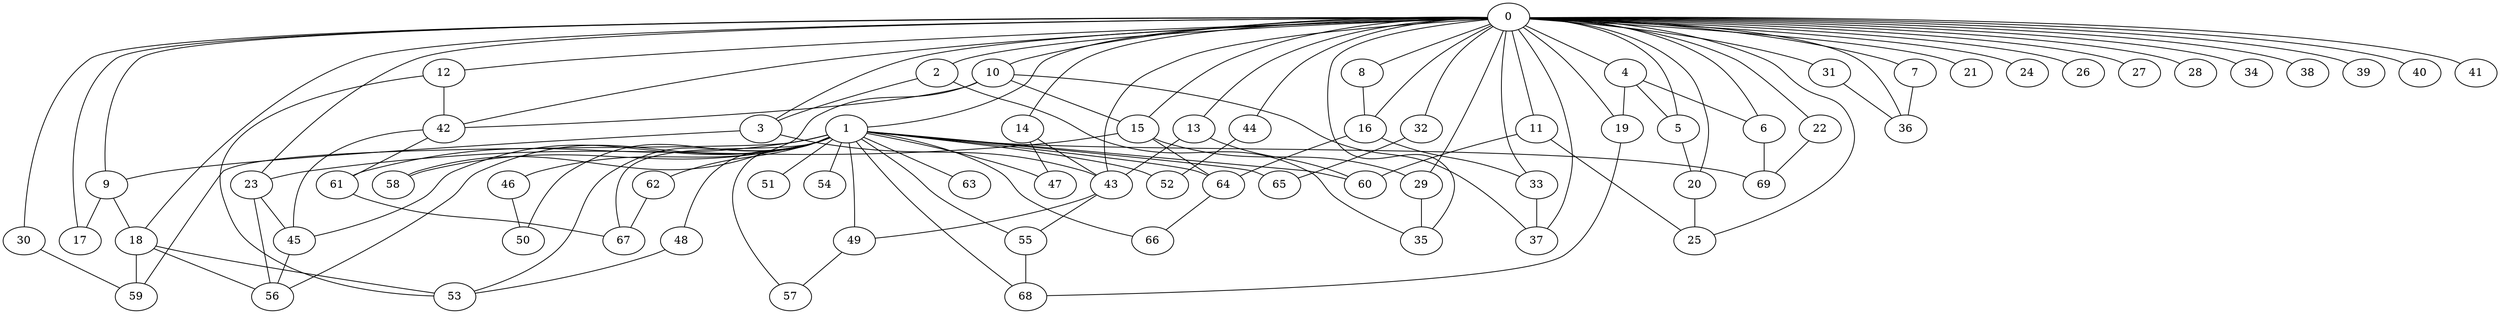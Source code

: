 
graph graphname {
    0 -- 1
0 -- 2
0 -- 3
0 -- 4
0 -- 5
0 -- 6
0 -- 7
0 -- 8
0 -- 9
0 -- 10
0 -- 11
0 -- 12
0 -- 13
0 -- 14
0 -- 15
0 -- 16
0 -- 17
0 -- 18
0 -- 19
0 -- 20
0 -- 21
0 -- 22
0 -- 23
0 -- 24
0 -- 25
0 -- 26
0 -- 27
0 -- 28
0 -- 29
0 -- 30
0 -- 31
0 -- 32
0 -- 33
0 -- 34
0 -- 35
0 -- 36
0 -- 37
0 -- 38
0 -- 39
0 -- 40
0 -- 41
0 -- 42
0 -- 43
0 -- 44
1 -- 45
1 -- 46
1 -- 47
1 -- 48
1 -- 49
1 -- 50
1 -- 51
1 -- 52
1 -- 53
1 -- 54
1 -- 55
1 -- 56
1 -- 57
1 -- 58
1 -- 59
1 -- 60
1 -- 61
1 -- 62
1 -- 63
1 -- 64
1 -- 65
1 -- 66
1 -- 67
1 -- 68
1 -- 69
2 -- 35
2 -- 3
3 -- 43
3 -- 9
4 -- 19
4 -- 5
4 -- 6
5 -- 20
6 -- 69
7 -- 36
8 -- 16
9 -- 18
9 -- 17
10 -- 37
10 -- 42
10 -- 15
10 -- 58
11 -- 60
11 -- 25
12 -- 53
12 -- 42
13 -- 60
13 -- 43
14 -- 47
14 -- 43
15 -- 23
15 -- 29
15 -- 64
16 -- 64
16 -- 33
18 -- 59
18 -- 56
18 -- 53
19 -- 68
20 -- 25
22 -- 69
23 -- 45
23 -- 56
29 -- 35
30 -- 59
31 -- 36
32 -- 65
33 -- 37
42 -- 45
42 -- 61
43 -- 55
43 -- 49
44 -- 52
45 -- 56
46 -- 50
48 -- 53
49 -- 57
55 -- 68
61 -- 67
62 -- 67
64 -- 66

}
